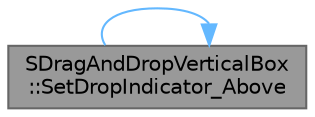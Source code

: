 digraph "SDragAndDropVerticalBox::SetDropIndicator_Above"
{
 // INTERACTIVE_SVG=YES
 // LATEX_PDF_SIZE
  bgcolor="transparent";
  edge [fontname=Helvetica,fontsize=10,labelfontname=Helvetica,labelfontsize=10];
  node [fontname=Helvetica,fontsize=10,shape=box,height=0.2,width=0.4];
  rankdir="LR";
  Node1 [id="Node000001",label="SDragAndDropVerticalBox\l::SetDropIndicator_Above",height=0.2,width=0.4,color="gray40", fillcolor="grey60", style="filled", fontcolor="black",tooltip="Set the Drop indicators."];
  Node1 -> Node1 [id="edge1_Node000001_Node000001",color="steelblue1",style="solid",tooltip=" "];
}
